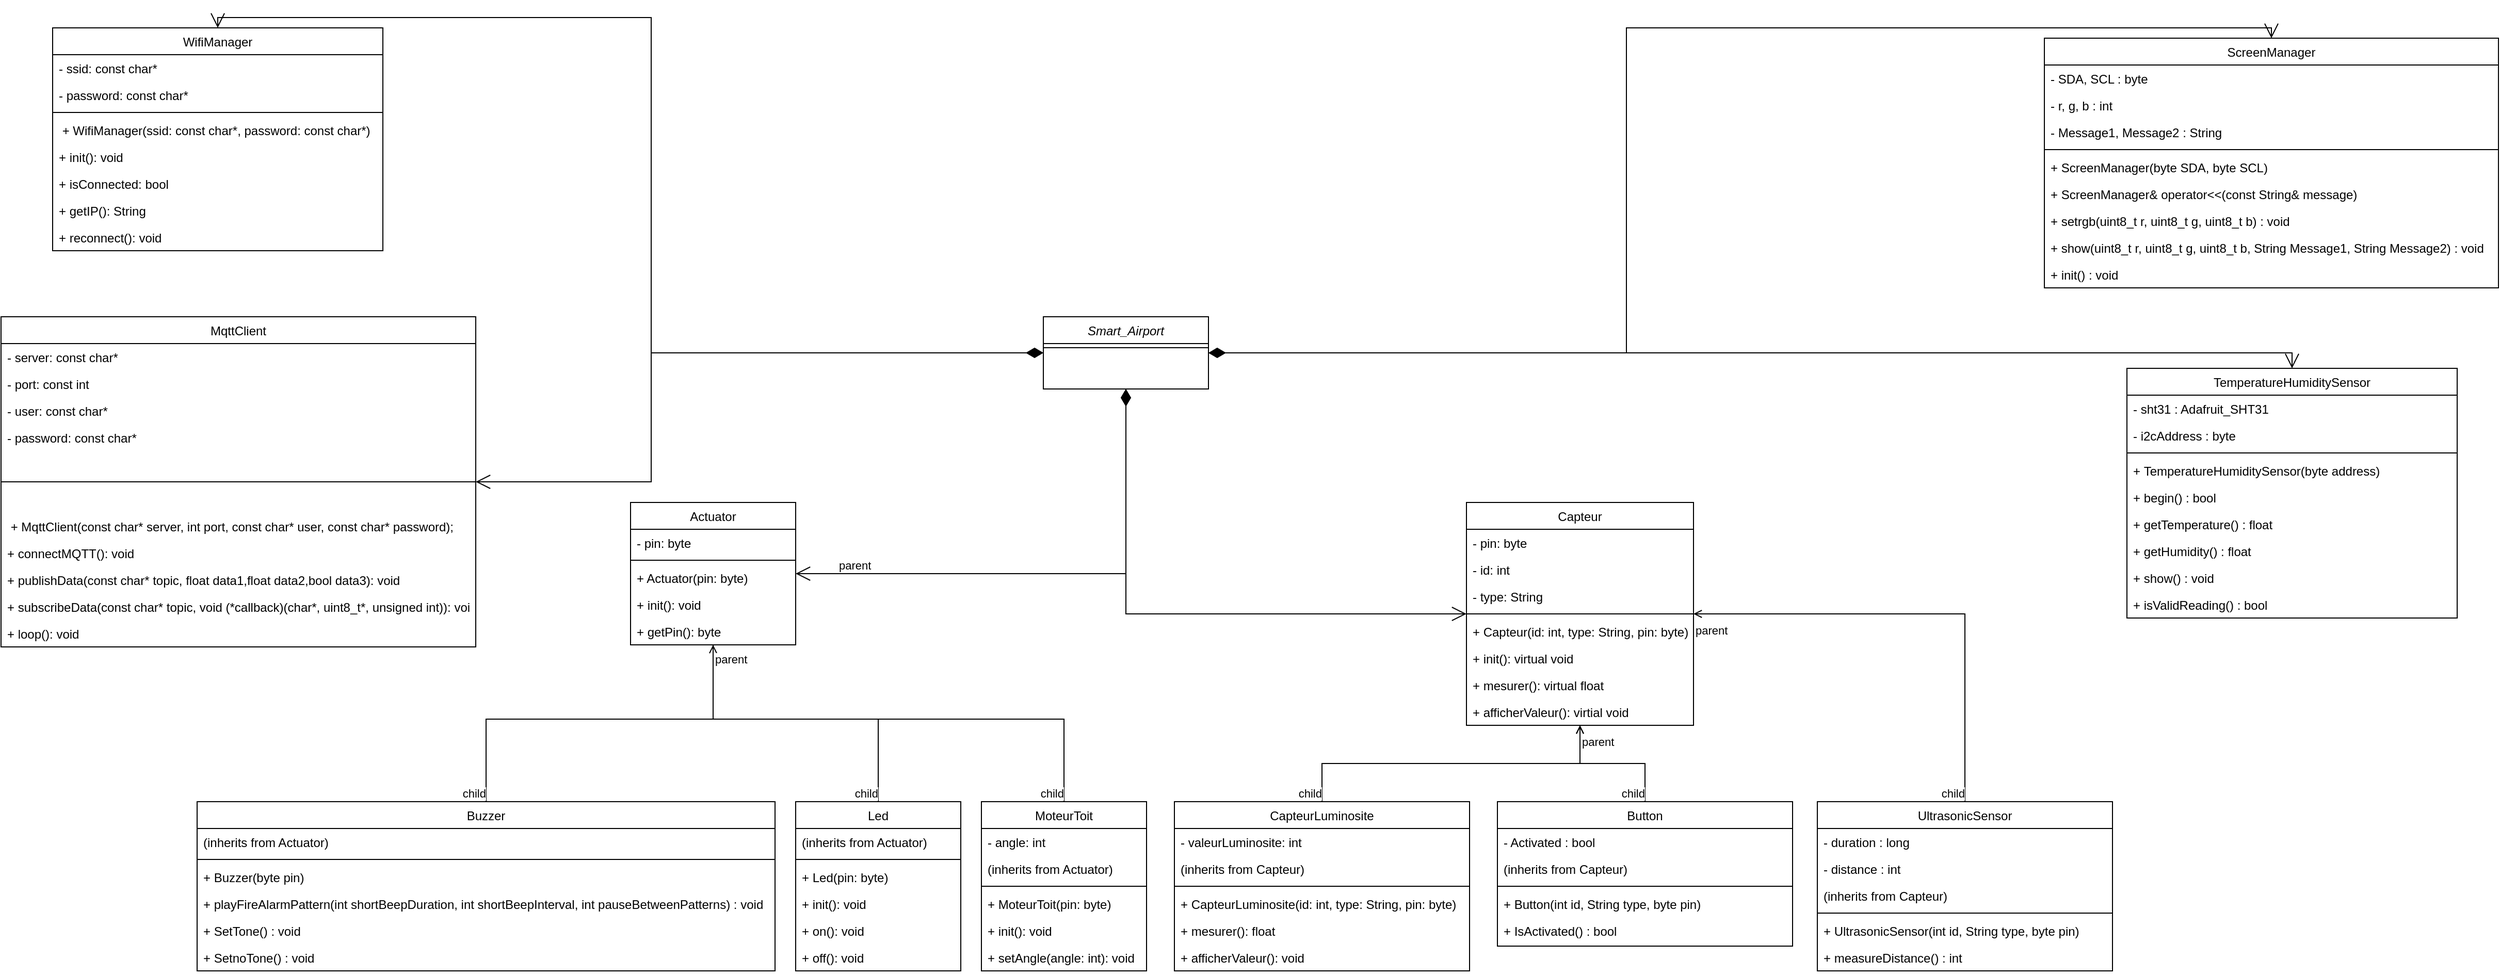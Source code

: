 <mxfile version="24.9.1">
  <diagram id="C5RBs43oDa-KdzZeNtuy" name="Page-1">
    <mxGraphModel dx="3694" dy="2433" grid="1" gridSize="10" guides="1" tooltips="1" connect="1" arrows="1" fold="1" page="1" pageScale="1" pageWidth="827" pageHeight="1169" math="0" shadow="0">
      <root>
        <mxCell id="WIyWlLk6GJQsqaUBKTNV-0" />
        <mxCell id="WIyWlLk6GJQsqaUBKTNV-1" parent="WIyWlLk6GJQsqaUBKTNV-0" />
        <mxCell id="zkfFHV4jXpPFQw0GAbJ--0" value="Smart_Airport" style="swimlane;fontStyle=2;align=center;verticalAlign=top;childLayout=stackLayout;horizontal=1;startSize=26;horizontalStack=0;resizeParent=1;resizeLast=0;collapsible=1;marginBottom=0;rounded=0;shadow=0;strokeWidth=1;" parent="WIyWlLk6GJQsqaUBKTNV-1" vertex="1">
          <mxGeometry x="720" y="130" width="160" height="70" as="geometry">
            <mxRectangle x="230" y="140" width="160" height="26" as="alternateBounds" />
          </mxGeometry>
        </mxCell>
        <mxCell id="zkfFHV4jXpPFQw0GAbJ--4" value="" style="line;html=1;strokeWidth=1;align=left;verticalAlign=middle;spacingTop=-1;spacingLeft=3;spacingRight=3;rotatable=0;labelPosition=right;points=[];portConstraint=eastwest;" parent="zkfFHV4jXpPFQw0GAbJ--0" vertex="1">
          <mxGeometry y="26" width="160" height="8" as="geometry" />
        </mxCell>
        <mxCell id="zkfFHV4jXpPFQw0GAbJ--6" value="Actuator" style="swimlane;fontStyle=0;align=center;verticalAlign=top;childLayout=stackLayout;horizontal=1;startSize=26;horizontalStack=0;resizeParent=1;resizeLast=0;collapsible=1;marginBottom=0;rounded=0;shadow=0;strokeWidth=1;" parent="WIyWlLk6GJQsqaUBKTNV-1" vertex="1">
          <mxGeometry x="320" y="310" width="160" height="138" as="geometry">
            <mxRectangle x="130" y="380" width="160" height="26" as="alternateBounds" />
          </mxGeometry>
        </mxCell>
        <mxCell id="zkfFHV4jXpPFQw0GAbJ--7" value="- pin: byte" style="text;align=left;verticalAlign=top;spacingLeft=4;spacingRight=4;overflow=hidden;rotatable=0;points=[[0,0.5],[1,0.5]];portConstraint=eastwest;" parent="zkfFHV4jXpPFQw0GAbJ--6" vertex="1">
          <mxGeometry y="26" width="160" height="26" as="geometry" />
        </mxCell>
        <mxCell id="zkfFHV4jXpPFQw0GAbJ--9" value="" style="line;html=1;strokeWidth=1;align=left;verticalAlign=middle;spacingTop=-1;spacingLeft=3;spacingRight=3;rotatable=0;labelPosition=right;points=[];portConstraint=eastwest;" parent="zkfFHV4jXpPFQw0GAbJ--6" vertex="1">
          <mxGeometry y="52" width="160" height="8" as="geometry" />
        </mxCell>
        <mxCell id="zkfFHV4jXpPFQw0GAbJ--10" value="+ Actuator(pin: byte)" style="text;align=left;verticalAlign=top;spacingLeft=4;spacingRight=4;overflow=hidden;rotatable=0;points=[[0,0.5],[1,0.5]];portConstraint=eastwest;fontStyle=0" parent="zkfFHV4jXpPFQw0GAbJ--6" vertex="1">
          <mxGeometry y="60" width="160" height="26" as="geometry" />
        </mxCell>
        <mxCell id="zkfFHV4jXpPFQw0GAbJ--11" value="+ init(): void&#xa;" style="text;align=left;verticalAlign=top;spacingLeft=4;spacingRight=4;overflow=hidden;rotatable=0;points=[[0,0.5],[1,0.5]];portConstraint=eastwest;" parent="zkfFHV4jXpPFQw0GAbJ--6" vertex="1">
          <mxGeometry y="86" width="160" height="26" as="geometry" />
        </mxCell>
        <mxCell id="0S2fVbFoJRxDx6hrV0r0-1" value="+ getPin(): byte" style="text;align=left;verticalAlign=top;spacingLeft=4;spacingRight=4;overflow=hidden;rotatable=0;points=[[0,0.5],[1,0.5]];portConstraint=eastwest;" parent="zkfFHV4jXpPFQw0GAbJ--6" vertex="1">
          <mxGeometry y="112" width="160" height="26" as="geometry" />
        </mxCell>
        <mxCell id="zkfFHV4jXpPFQw0GAbJ--13" value="Led" style="swimlane;fontStyle=0;align=center;verticalAlign=top;childLayout=stackLayout;horizontal=1;startSize=26;horizontalStack=0;resizeParent=1;resizeLast=0;collapsible=1;marginBottom=0;rounded=0;shadow=0;strokeWidth=1;" parent="WIyWlLk6GJQsqaUBKTNV-1" vertex="1">
          <mxGeometry x="480" y="600" width="160" height="164" as="geometry">
            <mxRectangle x="340" y="380" width="170" height="26" as="alternateBounds" />
          </mxGeometry>
        </mxCell>
        <mxCell id="zkfFHV4jXpPFQw0GAbJ--14" value="(inherits from Actuator)" style="text;align=left;verticalAlign=top;spacingLeft=4;spacingRight=4;overflow=hidden;rotatable=0;points=[[0,0.5],[1,0.5]];portConstraint=eastwest;" parent="zkfFHV4jXpPFQw0GAbJ--13" vertex="1">
          <mxGeometry y="26" width="160" height="26" as="geometry" />
        </mxCell>
        <mxCell id="zkfFHV4jXpPFQw0GAbJ--15" value="" style="line;html=1;strokeWidth=1;align=left;verticalAlign=middle;spacingTop=-1;spacingLeft=3;spacingRight=3;rotatable=0;labelPosition=right;points=[];portConstraint=eastwest;" parent="zkfFHV4jXpPFQw0GAbJ--13" vertex="1">
          <mxGeometry y="52" width="160" height="8" as="geometry" />
        </mxCell>
        <mxCell id="0S2fVbFoJRxDx6hrV0r0-3" value="+ Led(pin: byte)" style="text;align=left;verticalAlign=top;spacingLeft=4;spacingRight=4;overflow=hidden;rotatable=0;points=[[0,0.5],[1,0.5]];portConstraint=eastwest;fontStyle=0" parent="zkfFHV4jXpPFQw0GAbJ--13" vertex="1">
          <mxGeometry y="60" width="160" height="26" as="geometry" />
        </mxCell>
        <mxCell id="0S2fVbFoJRxDx6hrV0r0-4" value="+ init(): void" style="text;align=left;verticalAlign=top;spacingLeft=4;spacingRight=4;overflow=hidden;rotatable=0;points=[[0,0.5],[1,0.5]];portConstraint=eastwest;fontStyle=0" parent="zkfFHV4jXpPFQw0GAbJ--13" vertex="1">
          <mxGeometry y="86" width="160" height="26" as="geometry" />
        </mxCell>
        <mxCell id="0S2fVbFoJRxDx6hrV0r0-5" value="+ on(): void" style="text;align=left;verticalAlign=top;spacingLeft=4;spacingRight=4;overflow=hidden;rotatable=0;points=[[0,0.5],[1,0.5]];portConstraint=eastwest;fontStyle=0" parent="zkfFHV4jXpPFQw0GAbJ--13" vertex="1">
          <mxGeometry y="112" width="160" height="26" as="geometry" />
        </mxCell>
        <mxCell id="0S2fVbFoJRxDx6hrV0r0-6" value="+ off(): void" style="text;align=left;verticalAlign=top;spacingLeft=4;spacingRight=4;overflow=hidden;rotatable=0;points=[[0,0.5],[1,0.5]];portConstraint=eastwest;fontStyle=0" parent="zkfFHV4jXpPFQw0GAbJ--13" vertex="1">
          <mxGeometry y="138" width="160" height="26" as="geometry" />
        </mxCell>
        <mxCell id="0S2fVbFoJRxDx6hrV0r0-0" value="&lt;div&gt;&lt;br&gt;&lt;/div&gt;&lt;div&gt;&lt;br&gt;&lt;/div&gt;" style="endArrow=open;html=1;endSize=12;startArrow=diamondThin;startSize=14;startFill=1;edgeStyle=orthogonalEdgeStyle;align=left;verticalAlign=bottom;rounded=0;" parent="WIyWlLk6GJQsqaUBKTNV-1" source="zkfFHV4jXpPFQw0GAbJ--0" target="zkfFHV4jXpPFQw0GAbJ--6" edge="1">
          <mxGeometry x="-1" y="3" relative="1" as="geometry">
            <mxPoint x="300" y="310" as="sourcePoint" />
            <mxPoint x="610" y="300" as="targetPoint" />
            <mxPoint as="offset" />
            <Array as="points">
              <mxPoint x="800" y="379" />
            </Array>
          </mxGeometry>
        </mxCell>
        <mxCell id="0S2fVbFoJRxDx6hrV0r0-9" value="" style="endArrow=none;html=1;edgeStyle=orthogonalEdgeStyle;rounded=0;" parent="WIyWlLk6GJQsqaUBKTNV-1" source="zkfFHV4jXpPFQw0GAbJ--6" target="zkfFHV4jXpPFQw0GAbJ--13" edge="1">
          <mxGeometry relative="1" as="geometry">
            <mxPoint x="720" y="540" as="sourcePoint" />
            <mxPoint x="880" y="540" as="targetPoint" />
            <Array as="points">
              <mxPoint x="400" y="520" />
              <mxPoint x="560" y="520" />
            </Array>
          </mxGeometry>
        </mxCell>
        <mxCell id="0S2fVbFoJRxDx6hrV0r0-10" value="parent" style="edgeLabel;resizable=0;html=1;align=left;verticalAlign=bottom;" parent="0S2fVbFoJRxDx6hrV0r0-9" connectable="0" vertex="1">
          <mxGeometry x="-1" relative="1" as="geometry">
            <mxPoint y="22" as="offset" />
          </mxGeometry>
        </mxCell>
        <mxCell id="0S2fVbFoJRxDx6hrV0r0-11" value="child" style="edgeLabel;resizable=0;html=1;align=right;verticalAlign=bottom;" parent="0S2fVbFoJRxDx6hrV0r0-9" connectable="0" vertex="1">
          <mxGeometry x="1" relative="1" as="geometry" />
        </mxCell>
        <mxCell id="0S2fVbFoJRxDx6hrV0r0-12" value="MoteurToit" style="swimlane;fontStyle=0;align=center;verticalAlign=top;childLayout=stackLayout;horizontal=1;startSize=26;horizontalStack=0;resizeParent=1;resizeLast=0;collapsible=1;marginBottom=0;rounded=0;shadow=0;strokeWidth=1;" parent="WIyWlLk6GJQsqaUBKTNV-1" vertex="1">
          <mxGeometry x="660" y="600" width="160" height="164" as="geometry">
            <mxRectangle x="340" y="380" width="170" height="26" as="alternateBounds" />
          </mxGeometry>
        </mxCell>
        <mxCell id="0S2fVbFoJRxDx6hrV0r0-13" value="- angle: int" style="text;align=left;verticalAlign=top;spacingLeft=4;spacingRight=4;overflow=hidden;rotatable=0;points=[[0,0.5],[1,0.5]];portConstraint=eastwest;" parent="0S2fVbFoJRxDx6hrV0r0-12" vertex="1">
          <mxGeometry y="26" width="160" height="26" as="geometry" />
        </mxCell>
        <mxCell id="0S2fVbFoJRxDx6hrV0r0-19" value="(inherits from Actuator)" style="text;align=left;verticalAlign=top;spacingLeft=4;spacingRight=4;overflow=hidden;rotatable=0;points=[[0,0.5],[1,0.5]];portConstraint=eastwest;" parent="0S2fVbFoJRxDx6hrV0r0-12" vertex="1">
          <mxGeometry y="52" width="160" height="26" as="geometry" />
        </mxCell>
        <mxCell id="0S2fVbFoJRxDx6hrV0r0-14" value="" style="line;html=1;strokeWidth=1;align=left;verticalAlign=middle;spacingTop=-1;spacingLeft=3;spacingRight=3;rotatable=0;labelPosition=right;points=[];portConstraint=eastwest;" parent="0S2fVbFoJRxDx6hrV0r0-12" vertex="1">
          <mxGeometry y="78" width="160" height="8" as="geometry" />
        </mxCell>
        <mxCell id="0S2fVbFoJRxDx6hrV0r0-15" value="+ MoteurToit(pin: byte)" style="text;align=left;verticalAlign=top;spacingLeft=4;spacingRight=4;overflow=hidden;rotatable=0;points=[[0,0.5],[1,0.5]];portConstraint=eastwest;fontStyle=0" parent="0S2fVbFoJRxDx6hrV0r0-12" vertex="1">
          <mxGeometry y="86" width="160" height="26" as="geometry" />
        </mxCell>
        <mxCell id="0S2fVbFoJRxDx6hrV0r0-16" value="+ init(): void" style="text;align=left;verticalAlign=top;spacingLeft=4;spacingRight=4;overflow=hidden;rotatable=0;points=[[0,0.5],[1,0.5]];portConstraint=eastwest;fontStyle=0" parent="0S2fVbFoJRxDx6hrV0r0-12" vertex="1">
          <mxGeometry y="112" width="160" height="26" as="geometry" />
        </mxCell>
        <mxCell id="0S2fVbFoJRxDx6hrV0r0-17" value="+ setAngle(angle: int): void" style="text;align=left;verticalAlign=top;spacingLeft=4;spacingRight=4;overflow=hidden;rotatable=0;points=[[0,0.5],[1,0.5]];portConstraint=eastwest;fontStyle=0" parent="0S2fVbFoJRxDx6hrV0r0-12" vertex="1">
          <mxGeometry y="138" width="160" height="26" as="geometry" />
        </mxCell>
        <mxCell id="0S2fVbFoJRxDx6hrV0r0-20" value="" style="endArrow=none;html=1;edgeStyle=orthogonalEdgeStyle;rounded=0;startArrow=open;startFill=0;" parent="WIyWlLk6GJQsqaUBKTNV-1" source="zkfFHV4jXpPFQw0GAbJ--6" target="0S2fVbFoJRxDx6hrV0r0-12" edge="1">
          <mxGeometry relative="1" as="geometry">
            <mxPoint x="660" y="560" as="sourcePoint" />
            <mxPoint x="570" y="610" as="targetPoint" />
            <Array as="points">
              <mxPoint x="400" y="520" />
              <mxPoint x="740" y="520" />
            </Array>
          </mxGeometry>
        </mxCell>
        <mxCell id="0S2fVbFoJRxDx6hrV0r0-21" value="parent" style="edgeLabel;resizable=0;html=1;align=left;verticalAlign=bottom;" parent="0S2fVbFoJRxDx6hrV0r0-20" connectable="0" vertex="1">
          <mxGeometry x="-1" relative="1" as="geometry">
            <mxPoint y="22" as="offset" />
          </mxGeometry>
        </mxCell>
        <mxCell id="0S2fVbFoJRxDx6hrV0r0-22" value="child" style="edgeLabel;resizable=0;html=1;align=right;verticalAlign=bottom;" parent="0S2fVbFoJRxDx6hrV0r0-20" connectable="0" vertex="1">
          <mxGeometry x="1" relative="1" as="geometry" />
        </mxCell>
        <mxCell id="0S2fVbFoJRxDx6hrV0r0-23" value="Capteur" style="swimlane;fontStyle=0;align=center;verticalAlign=top;childLayout=stackLayout;horizontal=1;startSize=26;horizontalStack=0;resizeParent=1;resizeLast=0;collapsible=1;marginBottom=0;rounded=0;shadow=0;strokeWidth=1;" parent="WIyWlLk6GJQsqaUBKTNV-1" vertex="1">
          <mxGeometry x="1130" y="310" width="220" height="216" as="geometry">
            <mxRectangle x="130" y="380" width="160" height="26" as="alternateBounds" />
          </mxGeometry>
        </mxCell>
        <mxCell id="0S2fVbFoJRxDx6hrV0r0-24" value="- pin: byte" style="text;align=left;verticalAlign=top;spacingLeft=4;spacingRight=4;overflow=hidden;rotatable=0;points=[[0,0.5],[1,0.5]];portConstraint=eastwest;" parent="0S2fVbFoJRxDx6hrV0r0-23" vertex="1">
          <mxGeometry y="26" width="220" height="26" as="geometry" />
        </mxCell>
        <mxCell id="0S2fVbFoJRxDx6hrV0r0-26" value="- id: int" style="text;align=left;verticalAlign=top;spacingLeft=4;spacingRight=4;overflow=hidden;rotatable=0;points=[[0,0.5],[1,0.5]];portConstraint=eastwest;fontStyle=0" parent="0S2fVbFoJRxDx6hrV0r0-23" vertex="1">
          <mxGeometry y="52" width="220" height="26" as="geometry" />
        </mxCell>
        <mxCell id="0S2fVbFoJRxDx6hrV0r0-27" value="- type: String" style="text;align=left;verticalAlign=top;spacingLeft=4;spacingRight=4;overflow=hidden;rotatable=0;points=[[0,0.5],[1,0.5]];portConstraint=eastwest;" parent="0S2fVbFoJRxDx6hrV0r0-23" vertex="1">
          <mxGeometry y="78" width="220" height="26" as="geometry" />
        </mxCell>
        <mxCell id="0S2fVbFoJRxDx6hrV0r0-25" value="" style="line;html=1;strokeWidth=1;align=left;verticalAlign=middle;spacingTop=-1;spacingLeft=3;spacingRight=3;rotatable=0;labelPosition=right;points=[];portConstraint=eastwest;" parent="0S2fVbFoJRxDx6hrV0r0-23" vertex="1">
          <mxGeometry y="104" width="220" height="8" as="geometry" />
        </mxCell>
        <mxCell id="0S2fVbFoJRxDx6hrV0r0-28" value="+ Capteur(id: int, type: String, pin: byte)" style="text;align=left;verticalAlign=top;spacingLeft=4;spacingRight=4;overflow=hidden;rotatable=0;points=[[0,0.5],[1,0.5]];portConstraint=eastwest;" parent="0S2fVbFoJRxDx6hrV0r0-23" vertex="1">
          <mxGeometry y="112" width="220" height="26" as="geometry" />
        </mxCell>
        <mxCell id="0S2fVbFoJRxDx6hrV0r0-29" value="+ init(): virtual void" style="text;align=left;verticalAlign=top;spacingLeft=4;spacingRight=4;overflow=hidden;rotatable=0;points=[[0,0.5],[1,0.5]];portConstraint=eastwest;" parent="0S2fVbFoJRxDx6hrV0r0-23" vertex="1">
          <mxGeometry y="138" width="220" height="26" as="geometry" />
        </mxCell>
        <mxCell id="0S2fVbFoJRxDx6hrV0r0-30" value="+ mesurer(): virtual float" style="text;align=left;verticalAlign=top;spacingLeft=4;spacingRight=4;overflow=hidden;rotatable=0;points=[[0,0.5],[1,0.5]];portConstraint=eastwest;" parent="0S2fVbFoJRxDx6hrV0r0-23" vertex="1">
          <mxGeometry y="164" width="220" height="26" as="geometry" />
        </mxCell>
        <mxCell id="0S2fVbFoJRxDx6hrV0r0-31" value="+ afficherValeur(): virtial void" style="text;align=left;verticalAlign=top;spacingLeft=4;spacingRight=4;overflow=hidden;rotatable=0;points=[[0,0.5],[1,0.5]];portConstraint=eastwest;" parent="0S2fVbFoJRxDx6hrV0r0-23" vertex="1">
          <mxGeometry y="190" width="220" height="26" as="geometry" />
        </mxCell>
        <mxCell id="0S2fVbFoJRxDx6hrV0r0-32" value="CapteurLuminosite" style="swimlane;fontStyle=0;align=center;verticalAlign=top;childLayout=stackLayout;horizontal=1;startSize=26;horizontalStack=0;resizeParent=1;resizeLast=0;collapsible=1;marginBottom=0;rounded=0;shadow=0;strokeWidth=1;" parent="WIyWlLk6GJQsqaUBKTNV-1" vertex="1">
          <mxGeometry x="847" y="600" width="286" height="164" as="geometry">
            <mxRectangle x="340" y="380" width="170" height="26" as="alternateBounds" />
          </mxGeometry>
        </mxCell>
        <mxCell id="0S2fVbFoJRxDx6hrV0r0-33" value="- valeurLuminosite: int" style="text;align=left;verticalAlign=top;spacingLeft=4;spacingRight=4;overflow=hidden;rotatable=0;points=[[0,0.5],[1,0.5]];portConstraint=eastwest;" parent="0S2fVbFoJRxDx6hrV0r0-32" vertex="1">
          <mxGeometry y="26" width="286" height="26" as="geometry" />
        </mxCell>
        <mxCell id="0S2fVbFoJRxDx6hrV0r0-34" value="(inherits from Capteur)" style="text;align=left;verticalAlign=top;spacingLeft=4;spacingRight=4;overflow=hidden;rotatable=0;points=[[0,0.5],[1,0.5]];portConstraint=eastwest;" parent="0S2fVbFoJRxDx6hrV0r0-32" vertex="1">
          <mxGeometry y="52" width="286" height="26" as="geometry" />
        </mxCell>
        <mxCell id="0S2fVbFoJRxDx6hrV0r0-35" value="" style="line;html=1;strokeWidth=1;align=left;verticalAlign=middle;spacingTop=-1;spacingLeft=3;spacingRight=3;rotatable=0;labelPosition=right;points=[];portConstraint=eastwest;" parent="0S2fVbFoJRxDx6hrV0r0-32" vertex="1">
          <mxGeometry y="78" width="286" height="8" as="geometry" />
        </mxCell>
        <mxCell id="0S2fVbFoJRxDx6hrV0r0-36" value="+ CapteurLuminosite(id: int, type: String, pin: byte)" style="text;align=left;verticalAlign=top;spacingLeft=4;spacingRight=4;overflow=hidden;rotatable=0;points=[[0,0.5],[1,0.5]];portConstraint=eastwest;fontStyle=0" parent="0S2fVbFoJRxDx6hrV0r0-32" vertex="1">
          <mxGeometry y="86" width="286" height="26" as="geometry" />
        </mxCell>
        <mxCell id="0S2fVbFoJRxDx6hrV0r0-37" value="+ mesurer(): float    " style="text;align=left;verticalAlign=top;spacingLeft=4;spacingRight=4;overflow=hidden;rotatable=0;points=[[0,0.5],[1,0.5]];portConstraint=eastwest;fontStyle=0" parent="0S2fVbFoJRxDx6hrV0r0-32" vertex="1">
          <mxGeometry y="112" width="286" height="26" as="geometry" />
        </mxCell>
        <mxCell id="0S2fVbFoJRxDx6hrV0r0-38" value="+ afficherValeur(): void" style="text;align=left;verticalAlign=top;spacingLeft=4;spacingRight=4;overflow=hidden;rotatable=0;points=[[0,0.5],[1,0.5]];portConstraint=eastwest;fontStyle=0" parent="0S2fVbFoJRxDx6hrV0r0-32" vertex="1">
          <mxGeometry y="138" width="286" height="26" as="geometry" />
        </mxCell>
        <mxCell id="0S2fVbFoJRxDx6hrV0r0-40" value="&lt;div&gt;&lt;br&gt;&lt;/div&gt;&lt;div&gt;&lt;br&gt;&lt;/div&gt;" style="endArrow=open;html=1;endSize=12;startArrow=diamondThin;startSize=14;startFill=1;edgeStyle=orthogonalEdgeStyle;align=left;verticalAlign=bottom;rounded=0;" parent="WIyWlLk6GJQsqaUBKTNV-1" source="zkfFHV4jXpPFQw0GAbJ--0" target="0S2fVbFoJRxDx6hrV0r0-23" edge="1">
          <mxGeometry x="-1" y="3" relative="1" as="geometry">
            <mxPoint x="800.32" y="268" as="sourcePoint" />
            <mxPoint x="710" y="360" as="targetPoint" />
            <Array as="points">
              <mxPoint x="800" y="418" />
            </Array>
          </mxGeometry>
        </mxCell>
        <mxCell id="0S2fVbFoJRxDx6hrV0r0-41" value="" style="endArrow=none;html=1;edgeStyle=orthogonalEdgeStyle;rounded=0;startArrow=open;startFill=0;" parent="WIyWlLk6GJQsqaUBKTNV-1" source="0S2fVbFoJRxDx6hrV0r0-23" target="0S2fVbFoJRxDx6hrV0r0-32" edge="1">
          <mxGeometry relative="1" as="geometry">
            <mxPoint x="997" y="320" as="sourcePoint" />
            <mxPoint x="1020" y="530" as="targetPoint" />
          </mxGeometry>
        </mxCell>
        <mxCell id="0S2fVbFoJRxDx6hrV0r0-42" value="parent" style="edgeLabel;resizable=0;html=1;align=left;verticalAlign=bottom;" parent="0S2fVbFoJRxDx6hrV0r0-41" connectable="0" vertex="1">
          <mxGeometry x="-1" relative="1" as="geometry">
            <mxPoint y="24" as="offset" />
          </mxGeometry>
        </mxCell>
        <mxCell id="0S2fVbFoJRxDx6hrV0r0-43" value="child" style="edgeLabel;resizable=0;html=1;align=right;verticalAlign=bottom;" parent="0S2fVbFoJRxDx6hrV0r0-41" connectable="0" vertex="1">
          <mxGeometry x="1" relative="1" as="geometry" />
        </mxCell>
        <mxCell id="0S2fVbFoJRxDx6hrV0r0-44" value="WifiManager" style="swimlane;fontStyle=0;align=center;verticalAlign=top;childLayout=stackLayout;horizontal=1;startSize=26;horizontalStack=0;resizeParent=1;resizeLast=0;collapsible=1;marginBottom=0;rounded=0;shadow=0;strokeWidth=1;" parent="WIyWlLk6GJQsqaUBKTNV-1" vertex="1">
          <mxGeometry x="-240" y="-150" width="320" height="216" as="geometry">
            <mxRectangle x="130" y="380" width="160" height="26" as="alternateBounds" />
          </mxGeometry>
        </mxCell>
        <mxCell id="0S2fVbFoJRxDx6hrV0r0-45" value="- ssid: const char*" style="text;align=left;verticalAlign=top;spacingLeft=4;spacingRight=4;overflow=hidden;rotatable=0;points=[[0,0.5],[1,0.5]];portConstraint=eastwest;" parent="0S2fVbFoJRxDx6hrV0r0-44" vertex="1">
          <mxGeometry y="26" width="320" height="26" as="geometry" />
        </mxCell>
        <mxCell id="0S2fVbFoJRxDx6hrV0r0-46" value="- password: const char*" style="text;align=left;verticalAlign=top;spacingLeft=4;spacingRight=4;overflow=hidden;rotatable=0;points=[[0,0.5],[1,0.5]];portConstraint=eastwest;fontStyle=0" parent="0S2fVbFoJRxDx6hrV0r0-44" vertex="1">
          <mxGeometry y="52" width="320" height="26" as="geometry" />
        </mxCell>
        <mxCell id="0S2fVbFoJRxDx6hrV0r0-48" value="" style="line;html=1;strokeWidth=1;align=left;verticalAlign=middle;spacingTop=-1;spacingLeft=3;spacingRight=3;rotatable=0;labelPosition=right;points=[];portConstraint=eastwest;" parent="0S2fVbFoJRxDx6hrV0r0-44" vertex="1">
          <mxGeometry y="78" width="320" height="8" as="geometry" />
        </mxCell>
        <mxCell id="0S2fVbFoJRxDx6hrV0r0-49" value=" + WifiManager(ssid: const char*, password: const char*)" style="text;align=left;verticalAlign=top;spacingLeft=4;spacingRight=4;overflow=hidden;rotatable=0;points=[[0,0.5],[1,0.5]];portConstraint=eastwest;" parent="0S2fVbFoJRxDx6hrV0r0-44" vertex="1">
          <mxGeometry y="86" width="320" height="26" as="geometry" />
        </mxCell>
        <mxCell id="0S2fVbFoJRxDx6hrV0r0-50" value="+ init(): void" style="text;align=left;verticalAlign=top;spacingLeft=4;spacingRight=4;overflow=hidden;rotatable=0;points=[[0,0.5],[1,0.5]];portConstraint=eastwest;" parent="0S2fVbFoJRxDx6hrV0r0-44" vertex="1">
          <mxGeometry y="112" width="320" height="26" as="geometry" />
        </mxCell>
        <mxCell id="0S2fVbFoJRxDx6hrV0r0-51" value="+ isConnected: bool" style="text;align=left;verticalAlign=top;spacingLeft=4;spacingRight=4;overflow=hidden;rotatable=0;points=[[0,0.5],[1,0.5]];portConstraint=eastwest;" parent="0S2fVbFoJRxDx6hrV0r0-44" vertex="1">
          <mxGeometry y="138" width="320" height="26" as="geometry" />
        </mxCell>
        <mxCell id="0S2fVbFoJRxDx6hrV0r0-52" value="+ getIP(): String" style="text;align=left;verticalAlign=top;spacingLeft=4;spacingRight=4;overflow=hidden;rotatable=0;points=[[0,0.5],[1,0.5]];portConstraint=eastwest;" parent="0S2fVbFoJRxDx6hrV0r0-44" vertex="1">
          <mxGeometry y="164" width="320" height="26" as="geometry" />
        </mxCell>
        <mxCell id="0S2fVbFoJRxDx6hrV0r0-53" value="+ reconnect(): void" style="text;align=left;verticalAlign=top;spacingLeft=4;spacingRight=4;overflow=hidden;rotatable=0;points=[[0,0.5],[1,0.5]];portConstraint=eastwest;" parent="0S2fVbFoJRxDx6hrV0r0-44" vertex="1">
          <mxGeometry y="190" width="320" height="26" as="geometry" />
        </mxCell>
        <mxCell id="0S2fVbFoJRxDx6hrV0r0-54" value="" style="endArrow=open;html=1;endSize=12;startArrow=diamondThin;startSize=14;startFill=1;edgeStyle=orthogonalEdgeStyle;align=left;verticalAlign=bottom;rounded=0;" parent="WIyWlLk6GJQsqaUBKTNV-1" edge="1" target="d4xonkIrinztynes1HLD-17" source="zkfFHV4jXpPFQw0GAbJ--0">
          <mxGeometry x="-1" y="3" relative="1" as="geometry">
            <mxPoint x="880" y="255" as="sourcePoint" />
            <mxPoint x="981.0" y="470.0" as="targetPoint" />
            <Array as="points">
              <mxPoint x="340" y="165" />
              <mxPoint x="340" y="290" />
            </Array>
          </mxGeometry>
        </mxCell>
        <mxCell id="d4xonkIrinztynes1HLD-16" value="&lt;div&gt;&lt;br&gt;&lt;/div&gt;&lt;div&gt;&lt;br&gt;&lt;/div&gt;" style="endArrow=open;html=1;endSize=12;startArrow=diamondThin;startSize=14;startFill=1;edgeStyle=orthogonalEdgeStyle;align=left;verticalAlign=bottom;rounded=0;entryX=0.5;entryY=0;entryDx=0;entryDy=0;" parent="WIyWlLk6GJQsqaUBKTNV-1" source="zkfFHV4jXpPFQw0GAbJ--0" edge="1" target="0S2fVbFoJRxDx6hrV0r0-44">
          <mxGeometry x="-1" y="3" relative="1" as="geometry">
            <mxPoint x="970" y="250" as="sourcePoint" />
            <mxPoint x="1411" y="530" as="targetPoint" />
            <Array as="points">
              <mxPoint x="340" y="165" />
              <mxPoint x="340" y="-160" />
              <mxPoint x="-80" y="-160" />
            </Array>
          </mxGeometry>
        </mxCell>
        <mxCell id="d4xonkIrinztynes1HLD-17" value="MqttClient" style="swimlane;fontStyle=0;align=center;verticalAlign=top;childLayout=stackLayout;horizontal=1;startSize=26;horizontalStack=0;resizeParent=1;resizeLast=0;collapsible=1;marginBottom=0;rounded=0;shadow=0;strokeWidth=1;" parent="WIyWlLk6GJQsqaUBKTNV-1" vertex="1">
          <mxGeometry x="-290" y="130" width="460" height="320" as="geometry">
            <mxRectangle x="130" y="380" width="160" height="26" as="alternateBounds" />
          </mxGeometry>
        </mxCell>
        <mxCell id="d4xonkIrinztynes1HLD-18" value="- server: const char*" style="text;align=left;verticalAlign=top;spacingLeft=4;spacingRight=4;overflow=hidden;rotatable=0;points=[[0,0.5],[1,0.5]];portConstraint=eastwest;" parent="d4xonkIrinztynes1HLD-17" vertex="1">
          <mxGeometry y="26" width="460" height="26" as="geometry" />
        </mxCell>
        <mxCell id="d4xonkIrinztynes1HLD-19" value="- port: const int" style="text;align=left;verticalAlign=top;spacingLeft=4;spacingRight=4;overflow=hidden;rotatable=0;points=[[0,0.5],[1,0.5]];portConstraint=eastwest;fontStyle=0" parent="d4xonkIrinztynes1HLD-17" vertex="1">
          <mxGeometry y="52" width="460" height="26" as="geometry" />
        </mxCell>
        <mxCell id="d4xonkIrinztynes1HLD-20" value="- user: const char*" style="text;align=left;verticalAlign=top;spacingLeft=4;spacingRight=4;overflow=hidden;rotatable=0;points=[[0,0.5],[1,0.5]];portConstraint=eastwest;fontStyle=0" parent="d4xonkIrinztynes1HLD-17" vertex="1">
          <mxGeometry y="78" width="460" height="26" as="geometry" />
        </mxCell>
        <mxCell id="d4xonkIrinztynes1HLD-21" value="- password: const char*" style="text;align=left;verticalAlign=top;spacingLeft=4;spacingRight=4;overflow=hidden;rotatable=0;points=[[0,0.5],[1,0.5]];portConstraint=eastwest;fontStyle=0" parent="d4xonkIrinztynes1HLD-17" vertex="1">
          <mxGeometry y="104" width="460" height="26" as="geometry" />
        </mxCell>
        <mxCell id="d4xonkIrinztynes1HLD-22" value="" style="line;html=1;strokeWidth=1;align=left;verticalAlign=middle;spacingTop=-1;spacingLeft=3;spacingRight=3;rotatable=0;labelPosition=right;points=[];portConstraint=eastwest;" parent="d4xonkIrinztynes1HLD-17" vertex="1">
          <mxGeometry y="130" width="460" height="60" as="geometry" />
        </mxCell>
        <mxCell id="d4xonkIrinztynes1HLD-23" value=" + MqttClient(const char* server, int port, const char* user, const char* password);" style="text;align=left;verticalAlign=top;spacingLeft=4;spacingRight=4;overflow=hidden;rotatable=0;points=[[0,0.5],[1,0.5]];portConstraint=eastwest;" parent="d4xonkIrinztynes1HLD-17" vertex="1">
          <mxGeometry y="190" width="460" height="26" as="geometry" />
        </mxCell>
        <mxCell id="d4xonkIrinztynes1HLD-24" value="+ connectMQTT(): void" style="text;align=left;verticalAlign=top;spacingLeft=4;spacingRight=4;overflow=hidden;rotatable=0;points=[[0,0.5],[1,0.5]];portConstraint=eastwest;" parent="d4xonkIrinztynes1HLD-17" vertex="1">
          <mxGeometry y="216" width="460" height="26" as="geometry" />
        </mxCell>
        <mxCell id="d4xonkIrinztynes1HLD-25" value="+ publishData(const char* topic, float data1,float data2,bool data3): void" style="text;align=left;verticalAlign=top;spacingLeft=4;spacingRight=4;overflow=hidden;rotatable=0;points=[[0,0.5],[1,0.5]];portConstraint=eastwest;" parent="d4xonkIrinztynes1HLD-17" vertex="1">
          <mxGeometry y="242" width="460" height="26" as="geometry" />
        </mxCell>
        <mxCell id="d4xonkIrinztynes1HLD-26" value="+ subscribeData(const char* topic, void (*callback)(char*, uint8_t*, unsigned int)): void" style="text;align=left;verticalAlign=top;spacingLeft=4;spacingRight=4;overflow=hidden;rotatable=0;points=[[0,0.5],[1,0.5]];portConstraint=eastwest;" parent="d4xonkIrinztynes1HLD-17" vertex="1">
          <mxGeometry y="268" width="460" height="26" as="geometry" />
        </mxCell>
        <mxCell id="d4xonkIrinztynes1HLD-27" value="+ loop(): void" style="text;align=left;verticalAlign=top;spacingLeft=4;spacingRight=4;overflow=hidden;rotatable=0;points=[[0,0.5],[1,0.5]];portConstraint=eastwest;" parent="d4xonkIrinztynes1HLD-17" vertex="1">
          <mxGeometry y="294" width="460" height="26" as="geometry" />
        </mxCell>
        <mxCell id="1HjAKpum90PbzP_rUXJG-0" value="TemperatureHumiditySensor" style="swimlane;fontStyle=0;align=center;verticalAlign=top;childLayout=stackLayout;horizontal=1;startSize=26;horizontalStack=0;resizeParent=1;resizeLast=0;collapsible=1;marginBottom=0;rounded=0;shadow=0;strokeWidth=1;" vertex="1" parent="WIyWlLk6GJQsqaUBKTNV-1">
          <mxGeometry x="1770" y="180" width="320" height="242" as="geometry">
            <mxRectangle x="130" y="380" width="160" height="26" as="alternateBounds" />
          </mxGeometry>
        </mxCell>
        <mxCell id="1HjAKpum90PbzP_rUXJG-1" value="- sht31 : Adafruit_SHT31 " style="text;align=left;verticalAlign=top;spacingLeft=4;spacingRight=4;overflow=hidden;rotatable=0;points=[[0,0.5],[1,0.5]];portConstraint=eastwest;" vertex="1" parent="1HjAKpum90PbzP_rUXJG-0">
          <mxGeometry y="26" width="320" height="26" as="geometry" />
        </mxCell>
        <mxCell id="1HjAKpum90PbzP_rUXJG-2" value="- i2cAddress : byte" style="text;align=left;verticalAlign=top;spacingLeft=4;spacingRight=4;overflow=hidden;rotatable=0;points=[[0,0.5],[1,0.5]];portConstraint=eastwest;fontStyle=0" vertex="1" parent="1HjAKpum90PbzP_rUXJG-0">
          <mxGeometry y="52" width="320" height="26" as="geometry" />
        </mxCell>
        <mxCell id="1HjAKpum90PbzP_rUXJG-3" value="" style="line;html=1;strokeWidth=1;align=left;verticalAlign=middle;spacingTop=-1;spacingLeft=3;spacingRight=3;rotatable=0;labelPosition=right;points=[];portConstraint=eastwest;" vertex="1" parent="1HjAKpum90PbzP_rUXJG-0">
          <mxGeometry y="78" width="320" height="8" as="geometry" />
        </mxCell>
        <mxCell id="1HjAKpum90PbzP_rUXJG-4" value="+ TemperatureHumiditySensor(byte address)" style="text;align=left;verticalAlign=top;spacingLeft=4;spacingRight=4;overflow=hidden;rotatable=0;points=[[0,0.5],[1,0.5]];portConstraint=eastwest;" vertex="1" parent="1HjAKpum90PbzP_rUXJG-0">
          <mxGeometry y="86" width="320" height="26" as="geometry" />
        </mxCell>
        <mxCell id="1HjAKpum90PbzP_rUXJG-5" value="+ begin() : bool " style="text;align=left;verticalAlign=top;spacingLeft=4;spacingRight=4;overflow=hidden;rotatable=0;points=[[0,0.5],[1,0.5]];portConstraint=eastwest;" vertex="1" parent="1HjAKpum90PbzP_rUXJG-0">
          <mxGeometry y="112" width="320" height="26" as="geometry" />
        </mxCell>
        <mxCell id="1HjAKpum90PbzP_rUXJG-6" value="+ getTemperature() : float " style="text;align=left;verticalAlign=top;spacingLeft=4;spacingRight=4;overflow=hidden;rotatable=0;points=[[0,0.5],[1,0.5]];portConstraint=eastwest;" vertex="1" parent="1HjAKpum90PbzP_rUXJG-0">
          <mxGeometry y="138" width="320" height="26" as="geometry" />
        </mxCell>
        <mxCell id="1HjAKpum90PbzP_rUXJG-7" value="+ getHumidity() : float " style="text;align=left;verticalAlign=top;spacingLeft=4;spacingRight=4;overflow=hidden;rotatable=0;points=[[0,0.5],[1,0.5]];portConstraint=eastwest;" vertex="1" parent="1HjAKpum90PbzP_rUXJG-0">
          <mxGeometry y="164" width="320" height="26" as="geometry" />
        </mxCell>
        <mxCell id="1HjAKpum90PbzP_rUXJG-8" value="+ show() : void " style="text;align=left;verticalAlign=top;spacingLeft=4;spacingRight=4;overflow=hidden;rotatable=0;points=[[0,0.5],[1,0.5]];portConstraint=eastwest;" vertex="1" parent="1HjAKpum90PbzP_rUXJG-0">
          <mxGeometry y="190" width="320" height="26" as="geometry" />
        </mxCell>
        <mxCell id="1HjAKpum90PbzP_rUXJG-9" value="+ isValidReading() : bool " style="text;align=left;verticalAlign=top;spacingLeft=4;spacingRight=4;overflow=hidden;rotatable=0;points=[[0,0.5],[1,0.5]];portConstraint=eastwest;" vertex="1" parent="1HjAKpum90PbzP_rUXJG-0">
          <mxGeometry y="216" width="320" height="26" as="geometry" />
        </mxCell>
        <mxCell id="1HjAKpum90PbzP_rUXJG-10" value="ScreenManager" style="swimlane;fontStyle=0;align=center;verticalAlign=top;childLayout=stackLayout;horizontal=1;startSize=26;horizontalStack=0;resizeParent=1;resizeLast=0;collapsible=1;marginBottom=0;rounded=0;shadow=0;strokeWidth=1;" vertex="1" parent="WIyWlLk6GJQsqaUBKTNV-1">
          <mxGeometry x="1690" y="-140" width="440" height="242" as="geometry">
            <mxRectangle x="130" y="380" width="160" height="26" as="alternateBounds" />
          </mxGeometry>
        </mxCell>
        <mxCell id="1HjAKpum90PbzP_rUXJG-11" value="- SDA, SCL : byte " style="text;align=left;verticalAlign=top;spacingLeft=4;spacingRight=4;overflow=hidden;rotatable=0;points=[[0,0.5],[1,0.5]];portConstraint=eastwest;" vertex="1" parent="1HjAKpum90PbzP_rUXJG-10">
          <mxGeometry y="26" width="440" height="26" as="geometry" />
        </mxCell>
        <mxCell id="1HjAKpum90PbzP_rUXJG-12" value="- r, g, b : int " style="text;align=left;verticalAlign=top;spacingLeft=4;spacingRight=4;overflow=hidden;rotatable=0;points=[[0,0.5],[1,0.5]];portConstraint=eastwest;fontStyle=0" vertex="1" parent="1HjAKpum90PbzP_rUXJG-10">
          <mxGeometry y="52" width="440" height="26" as="geometry" />
        </mxCell>
        <mxCell id="1HjAKpum90PbzP_rUXJG-20" value="- Message1, Message2 : String " style="text;align=left;verticalAlign=top;spacingLeft=4;spacingRight=4;overflow=hidden;rotatable=0;points=[[0,0.5],[1,0.5]];portConstraint=eastwest;fontStyle=0" vertex="1" parent="1HjAKpum90PbzP_rUXJG-10">
          <mxGeometry y="78" width="440" height="26" as="geometry" />
        </mxCell>
        <mxCell id="1HjAKpum90PbzP_rUXJG-13" value="" style="line;html=1;strokeWidth=1;align=left;verticalAlign=middle;spacingTop=-1;spacingLeft=3;spacingRight=3;rotatable=0;labelPosition=right;points=[];portConstraint=eastwest;" vertex="1" parent="1HjAKpum90PbzP_rUXJG-10">
          <mxGeometry y="104" width="440" height="8" as="geometry" />
        </mxCell>
        <mxCell id="1HjAKpum90PbzP_rUXJG-14" value="+ ScreenManager(byte SDA, byte SCL)" style="text;align=left;verticalAlign=top;spacingLeft=4;spacingRight=4;overflow=hidden;rotatable=0;points=[[0,0.5],[1,0.5]];portConstraint=eastwest;" vertex="1" parent="1HjAKpum90PbzP_rUXJG-10">
          <mxGeometry y="112" width="440" height="26" as="geometry" />
        </mxCell>
        <mxCell id="1HjAKpum90PbzP_rUXJG-18" value="+ ScreenManager&amp; operator&lt;&lt;(const String&amp; message)" style="text;align=left;verticalAlign=top;spacingLeft=4;spacingRight=4;overflow=hidden;rotatable=0;points=[[0,0.5],[1,0.5]];portConstraint=eastwest;" vertex="1" parent="1HjAKpum90PbzP_rUXJG-10">
          <mxGeometry y="138" width="440" height="26" as="geometry" />
        </mxCell>
        <mxCell id="1HjAKpum90PbzP_rUXJG-15" value="+ setrgb(uint8_t r, uint8_t g, uint8_t b) : void " style="text;align=left;verticalAlign=top;spacingLeft=4;spacingRight=4;overflow=hidden;rotatable=0;points=[[0,0.5],[1,0.5]];portConstraint=eastwest;" vertex="1" parent="1HjAKpum90PbzP_rUXJG-10">
          <mxGeometry y="164" width="440" height="26" as="geometry" />
        </mxCell>
        <mxCell id="1HjAKpum90PbzP_rUXJG-16" value="+ show(uint8_t r, uint8_t g, uint8_t b, String Message1, String Message2) : void " style="text;align=left;verticalAlign=top;spacingLeft=4;spacingRight=4;overflow=hidden;rotatable=0;points=[[0,0.5],[1,0.5]];portConstraint=eastwest;" vertex="1" parent="1HjAKpum90PbzP_rUXJG-10">
          <mxGeometry y="190" width="440" height="26" as="geometry" />
        </mxCell>
        <mxCell id="1HjAKpum90PbzP_rUXJG-17" value="+ init() : void " style="text;align=left;verticalAlign=top;spacingLeft=4;spacingRight=4;overflow=hidden;rotatable=0;points=[[0,0.5],[1,0.5]];portConstraint=eastwest;" vertex="1" parent="1HjAKpum90PbzP_rUXJG-10">
          <mxGeometry y="216" width="440" height="26" as="geometry" />
        </mxCell>
        <mxCell id="1HjAKpum90PbzP_rUXJG-21" value="Buzzer" style="swimlane;fontStyle=0;align=center;verticalAlign=top;childLayout=stackLayout;horizontal=1;startSize=26;horizontalStack=0;resizeParent=1;resizeLast=0;collapsible=1;marginBottom=0;rounded=0;shadow=0;strokeWidth=1;" vertex="1" parent="WIyWlLk6GJQsqaUBKTNV-1">
          <mxGeometry x="-100" y="600" width="560" height="164" as="geometry">
            <mxRectangle x="340" y="380" width="170" height="26" as="alternateBounds" />
          </mxGeometry>
        </mxCell>
        <mxCell id="1HjAKpum90PbzP_rUXJG-22" value="(inherits from Actuator)" style="text;align=left;verticalAlign=top;spacingLeft=4;spacingRight=4;overflow=hidden;rotatable=0;points=[[0,0.5],[1,0.5]];portConstraint=eastwest;" vertex="1" parent="1HjAKpum90PbzP_rUXJG-21">
          <mxGeometry y="26" width="560" height="26" as="geometry" />
        </mxCell>
        <mxCell id="1HjAKpum90PbzP_rUXJG-23" value="" style="line;html=1;strokeWidth=1;align=left;verticalAlign=middle;spacingTop=-1;spacingLeft=3;spacingRight=3;rotatable=0;labelPosition=right;points=[];portConstraint=eastwest;" vertex="1" parent="1HjAKpum90PbzP_rUXJG-21">
          <mxGeometry y="52" width="560" height="8" as="geometry" />
        </mxCell>
        <mxCell id="1HjAKpum90PbzP_rUXJG-24" value="+ Buzzer(byte pin)" style="text;align=left;verticalAlign=top;spacingLeft=4;spacingRight=4;overflow=hidden;rotatable=0;points=[[0,0.5],[1,0.5]];portConstraint=eastwest;fontStyle=0" vertex="1" parent="1HjAKpum90PbzP_rUXJG-21">
          <mxGeometry y="60" width="560" height="26" as="geometry" />
        </mxCell>
        <mxCell id="1HjAKpum90PbzP_rUXJG-25" value="+ playFireAlarmPattern(int shortBeepDuration, int shortBeepInterval, int pauseBetweenPatterns) : void " style="text;align=left;verticalAlign=top;spacingLeft=4;spacingRight=4;overflow=hidden;rotatable=0;points=[[0,0.5],[1,0.5]];portConstraint=eastwest;fontStyle=0" vertex="1" parent="1HjAKpum90PbzP_rUXJG-21">
          <mxGeometry y="86" width="560" height="26" as="geometry" />
        </mxCell>
        <mxCell id="1HjAKpum90PbzP_rUXJG-26" value="+ SetTone() : void " style="text;align=left;verticalAlign=top;spacingLeft=4;spacingRight=4;overflow=hidden;rotatable=0;points=[[0,0.5],[1,0.5]];portConstraint=eastwest;fontStyle=0" vertex="1" parent="1HjAKpum90PbzP_rUXJG-21">
          <mxGeometry y="112" width="560" height="26" as="geometry" />
        </mxCell>
        <mxCell id="1HjAKpum90PbzP_rUXJG-27" value="+ SetnoTone() : void " style="text;align=left;verticalAlign=top;spacingLeft=4;spacingRight=4;overflow=hidden;rotatable=0;points=[[0,0.5],[1,0.5]];portConstraint=eastwest;fontStyle=0" vertex="1" parent="1HjAKpum90PbzP_rUXJG-21">
          <mxGeometry y="138" width="560" height="26" as="geometry" />
        </mxCell>
        <mxCell id="1HjAKpum90PbzP_rUXJG-28" value="" style="endArrow=none;html=1;edgeStyle=orthogonalEdgeStyle;rounded=0;" edge="1" parent="WIyWlLk6GJQsqaUBKTNV-1" target="1HjAKpum90PbzP_rUXJG-21" source="zkfFHV4jXpPFQw0GAbJ--6">
          <mxGeometry relative="1" as="geometry">
            <mxPoint x="620" y="470" as="sourcePoint" />
            <mxPoint x="690" y="542" as="targetPoint" />
            <Array as="points">
              <mxPoint x="400" y="520" />
              <mxPoint x="180" y="520" />
            </Array>
          </mxGeometry>
        </mxCell>
        <mxCell id="1HjAKpum90PbzP_rUXJG-29" value="parent" style="edgeLabel;resizable=0;html=1;align=left;verticalAlign=bottom;" connectable="0" vertex="1" parent="1HjAKpum90PbzP_rUXJG-28">
          <mxGeometry x="-1" relative="1" as="geometry">
            <mxPoint y="22" as="offset" />
          </mxGeometry>
        </mxCell>
        <mxCell id="1HjAKpum90PbzP_rUXJG-30" value="child" style="edgeLabel;resizable=0;html=1;align=right;verticalAlign=bottom;" connectable="0" vertex="1" parent="1HjAKpum90PbzP_rUXJG-28">
          <mxGeometry x="1" relative="1" as="geometry" />
        </mxCell>
        <mxCell id="1HjAKpum90PbzP_rUXJG-31" value="parent" style="edgeLabel;resizable=0;html=1;align=left;verticalAlign=bottom;" connectable="0" vertex="1" parent="WIyWlLk6GJQsqaUBKTNV-1">
          <mxGeometry x="520" y="379" as="geometry" />
        </mxCell>
        <mxCell id="1HjAKpum90PbzP_rUXJG-32" value="&lt;div&gt;&lt;br&gt;&lt;/div&gt;&lt;div&gt;&lt;br&gt;&lt;/div&gt;" style="endArrow=open;html=1;endSize=12;startArrow=diamondThin;startSize=14;startFill=1;edgeStyle=orthogonalEdgeStyle;align=left;verticalAlign=bottom;rounded=0;entryX=0.5;entryY=0;entryDx=0;entryDy=0;" edge="1" parent="WIyWlLk6GJQsqaUBKTNV-1" source="zkfFHV4jXpPFQw0GAbJ--0" target="1HjAKpum90PbzP_rUXJG-0">
          <mxGeometry x="-1" y="3" relative="1" as="geometry">
            <mxPoint x="890" y="220" as="sourcePoint" />
            <mxPoint x="1421" y="540" as="targetPoint" />
          </mxGeometry>
        </mxCell>
        <mxCell id="1HjAKpum90PbzP_rUXJG-33" value="&lt;div&gt;&lt;br&gt;&lt;/div&gt;&lt;div&gt;&lt;br&gt;&lt;/div&gt;" style="endArrow=open;html=1;endSize=12;startArrow=diamondThin;startSize=14;startFill=1;edgeStyle=orthogonalEdgeStyle;align=left;verticalAlign=bottom;rounded=0;entryX=0.5;entryY=0;entryDx=0;entryDy=0;" edge="1" parent="WIyWlLk6GJQsqaUBKTNV-1" source="zkfFHV4jXpPFQw0GAbJ--0" target="1HjAKpum90PbzP_rUXJG-10">
          <mxGeometry x="-1" y="3" relative="1" as="geometry">
            <mxPoint x="900" y="230" as="sourcePoint" />
            <mxPoint x="1431" y="550" as="targetPoint" />
          </mxGeometry>
        </mxCell>
        <mxCell id="1HjAKpum90PbzP_rUXJG-35" value="Button" style="swimlane;fontStyle=0;align=center;verticalAlign=top;childLayout=stackLayout;horizontal=1;startSize=26;horizontalStack=0;resizeParent=1;resizeLast=0;collapsible=1;marginBottom=0;rounded=0;shadow=0;strokeWidth=1;" vertex="1" parent="WIyWlLk6GJQsqaUBKTNV-1">
          <mxGeometry x="1160" y="600" width="286" height="140" as="geometry">
            <mxRectangle x="340" y="380" width="170" height="26" as="alternateBounds" />
          </mxGeometry>
        </mxCell>
        <mxCell id="1HjAKpum90PbzP_rUXJG-36" value="- Activated : bool " style="text;align=left;verticalAlign=top;spacingLeft=4;spacingRight=4;overflow=hidden;rotatable=0;points=[[0,0.5],[1,0.5]];portConstraint=eastwest;fontStyle=0" vertex="1" parent="1HjAKpum90PbzP_rUXJG-35">
          <mxGeometry y="26" width="286" height="26" as="geometry" />
        </mxCell>
        <mxCell id="1HjAKpum90PbzP_rUXJG-37" value="(inherits from Capteur)" style="text;align=left;verticalAlign=top;spacingLeft=4;spacingRight=4;overflow=hidden;rotatable=0;points=[[0,0.5],[1,0.5]];portConstraint=eastwest;" vertex="1" parent="1HjAKpum90PbzP_rUXJG-35">
          <mxGeometry y="52" width="286" height="26" as="geometry" />
        </mxCell>
        <mxCell id="1HjAKpum90PbzP_rUXJG-38" value="" style="line;html=1;strokeWidth=1;align=left;verticalAlign=middle;spacingTop=-1;spacingLeft=3;spacingRight=3;rotatable=0;labelPosition=right;points=[];portConstraint=eastwest;" vertex="1" parent="1HjAKpum90PbzP_rUXJG-35">
          <mxGeometry y="78" width="286" height="8" as="geometry" />
        </mxCell>
        <mxCell id="1HjAKpum90PbzP_rUXJG-39" value="+ Button(int id, String type, byte pin)" style="text;align=left;verticalAlign=top;spacingLeft=4;spacingRight=4;overflow=hidden;rotatable=0;points=[[0,0.5],[1,0.5]];portConstraint=eastwest;fontStyle=0" vertex="1" parent="1HjAKpum90PbzP_rUXJG-35">
          <mxGeometry y="86" width="286" height="26" as="geometry" />
        </mxCell>
        <mxCell id="1HjAKpum90PbzP_rUXJG-40" value="+ IsActivated() : bool " style="text;align=left;verticalAlign=top;spacingLeft=4;spacingRight=4;overflow=hidden;rotatable=0;points=[[0,0.5],[1,0.5]];portConstraint=eastwest;fontStyle=0" vertex="1" parent="1HjAKpum90PbzP_rUXJG-35">
          <mxGeometry y="112" width="286" height="26" as="geometry" />
        </mxCell>
        <mxCell id="1HjAKpum90PbzP_rUXJG-43" value="UltrasonicSensor" style="swimlane;fontStyle=0;align=center;verticalAlign=top;childLayout=stackLayout;horizontal=1;startSize=26;horizontalStack=0;resizeParent=1;resizeLast=0;collapsible=1;marginBottom=0;rounded=0;shadow=0;strokeWidth=1;" vertex="1" parent="WIyWlLk6GJQsqaUBKTNV-1">
          <mxGeometry x="1470" y="600" width="286" height="164" as="geometry">
            <mxRectangle x="340" y="380" width="170" height="26" as="alternateBounds" />
          </mxGeometry>
        </mxCell>
        <mxCell id="1HjAKpum90PbzP_rUXJG-44" value="- duration : long " style="text;align=left;verticalAlign=top;spacingLeft=4;spacingRight=4;overflow=hidden;rotatable=0;points=[[0,0.5],[1,0.5]];portConstraint=eastwest;fontStyle=0" vertex="1" parent="1HjAKpum90PbzP_rUXJG-43">
          <mxGeometry y="26" width="286" height="26" as="geometry" />
        </mxCell>
        <mxCell id="1HjAKpum90PbzP_rUXJG-49" value="- distance : int" style="text;align=left;verticalAlign=top;spacingLeft=4;spacingRight=4;overflow=hidden;rotatable=0;points=[[0,0.5],[1,0.5]];portConstraint=eastwest;fontStyle=0" vertex="1" parent="1HjAKpum90PbzP_rUXJG-43">
          <mxGeometry y="52" width="286" height="26" as="geometry" />
        </mxCell>
        <mxCell id="1HjAKpum90PbzP_rUXJG-45" value="(inherits from Capteur)" style="text;align=left;verticalAlign=top;spacingLeft=4;spacingRight=4;overflow=hidden;rotatable=0;points=[[0,0.5],[1,0.5]];portConstraint=eastwest;" vertex="1" parent="1HjAKpum90PbzP_rUXJG-43">
          <mxGeometry y="78" width="286" height="26" as="geometry" />
        </mxCell>
        <mxCell id="1HjAKpum90PbzP_rUXJG-46" value="" style="line;html=1;strokeWidth=1;align=left;verticalAlign=middle;spacingTop=-1;spacingLeft=3;spacingRight=3;rotatable=0;labelPosition=right;points=[];portConstraint=eastwest;" vertex="1" parent="1HjAKpum90PbzP_rUXJG-43">
          <mxGeometry y="104" width="286" height="8" as="geometry" />
        </mxCell>
        <mxCell id="1HjAKpum90PbzP_rUXJG-47" value="+ UltrasonicSensor(int id, String type, byte pin)    " style="text;align=left;verticalAlign=top;spacingLeft=4;spacingRight=4;overflow=hidden;rotatable=0;points=[[0,0.5],[1,0.5]];portConstraint=eastwest;fontStyle=0" vertex="1" parent="1HjAKpum90PbzP_rUXJG-43">
          <mxGeometry y="112" width="286" height="26" as="geometry" />
        </mxCell>
        <mxCell id="1HjAKpum90PbzP_rUXJG-48" value="+ measureDistance() : int " style="text;align=left;verticalAlign=top;spacingLeft=4;spacingRight=4;overflow=hidden;rotatable=0;points=[[0,0.5],[1,0.5]];portConstraint=eastwest;fontStyle=0" vertex="1" parent="1HjAKpum90PbzP_rUXJG-43">
          <mxGeometry y="138" width="286" height="26" as="geometry" />
        </mxCell>
        <mxCell id="1HjAKpum90PbzP_rUXJG-50" value="" style="endArrow=none;html=1;edgeStyle=orthogonalEdgeStyle;rounded=0;startArrow=open;startFill=0;" edge="1" parent="WIyWlLk6GJQsqaUBKTNV-1" source="0S2fVbFoJRxDx6hrV0r0-23" target="1HjAKpum90PbzP_rUXJG-35">
          <mxGeometry relative="1" as="geometry">
            <mxPoint x="1000" y="536" as="sourcePoint" />
            <mxPoint x="1000" y="610" as="targetPoint" />
          </mxGeometry>
        </mxCell>
        <mxCell id="1HjAKpum90PbzP_rUXJG-51" value="parent" style="edgeLabel;resizable=0;html=1;align=left;verticalAlign=bottom;" connectable="0" vertex="1" parent="1HjAKpum90PbzP_rUXJG-50">
          <mxGeometry x="-1" relative="1" as="geometry">
            <mxPoint y="24" as="offset" />
          </mxGeometry>
        </mxCell>
        <mxCell id="1HjAKpum90PbzP_rUXJG-52" value="child" style="edgeLabel;resizable=0;html=1;align=right;verticalAlign=bottom;" connectable="0" vertex="1" parent="1HjAKpum90PbzP_rUXJG-50">
          <mxGeometry x="1" relative="1" as="geometry" />
        </mxCell>
        <mxCell id="1HjAKpum90PbzP_rUXJG-53" value="" style="endArrow=none;html=1;edgeStyle=orthogonalEdgeStyle;rounded=0;startArrow=open;startFill=0;" edge="1" parent="WIyWlLk6GJQsqaUBKTNV-1" source="0S2fVbFoJRxDx6hrV0r0-23" target="1HjAKpum90PbzP_rUXJG-43">
          <mxGeometry relative="1" as="geometry">
            <mxPoint x="1010" y="546" as="sourcePoint" />
            <mxPoint x="1010" y="620" as="targetPoint" />
          </mxGeometry>
        </mxCell>
        <mxCell id="1HjAKpum90PbzP_rUXJG-54" value="parent" style="edgeLabel;resizable=0;html=1;align=left;verticalAlign=bottom;" connectable="0" vertex="1" parent="1HjAKpum90PbzP_rUXJG-53">
          <mxGeometry x="-1" relative="1" as="geometry">
            <mxPoint y="24" as="offset" />
          </mxGeometry>
        </mxCell>
        <mxCell id="1HjAKpum90PbzP_rUXJG-55" value="child" style="edgeLabel;resizable=0;html=1;align=right;verticalAlign=bottom;" connectable="0" vertex="1" parent="1HjAKpum90PbzP_rUXJG-53">
          <mxGeometry x="1" relative="1" as="geometry" />
        </mxCell>
      </root>
    </mxGraphModel>
  </diagram>
</mxfile>
